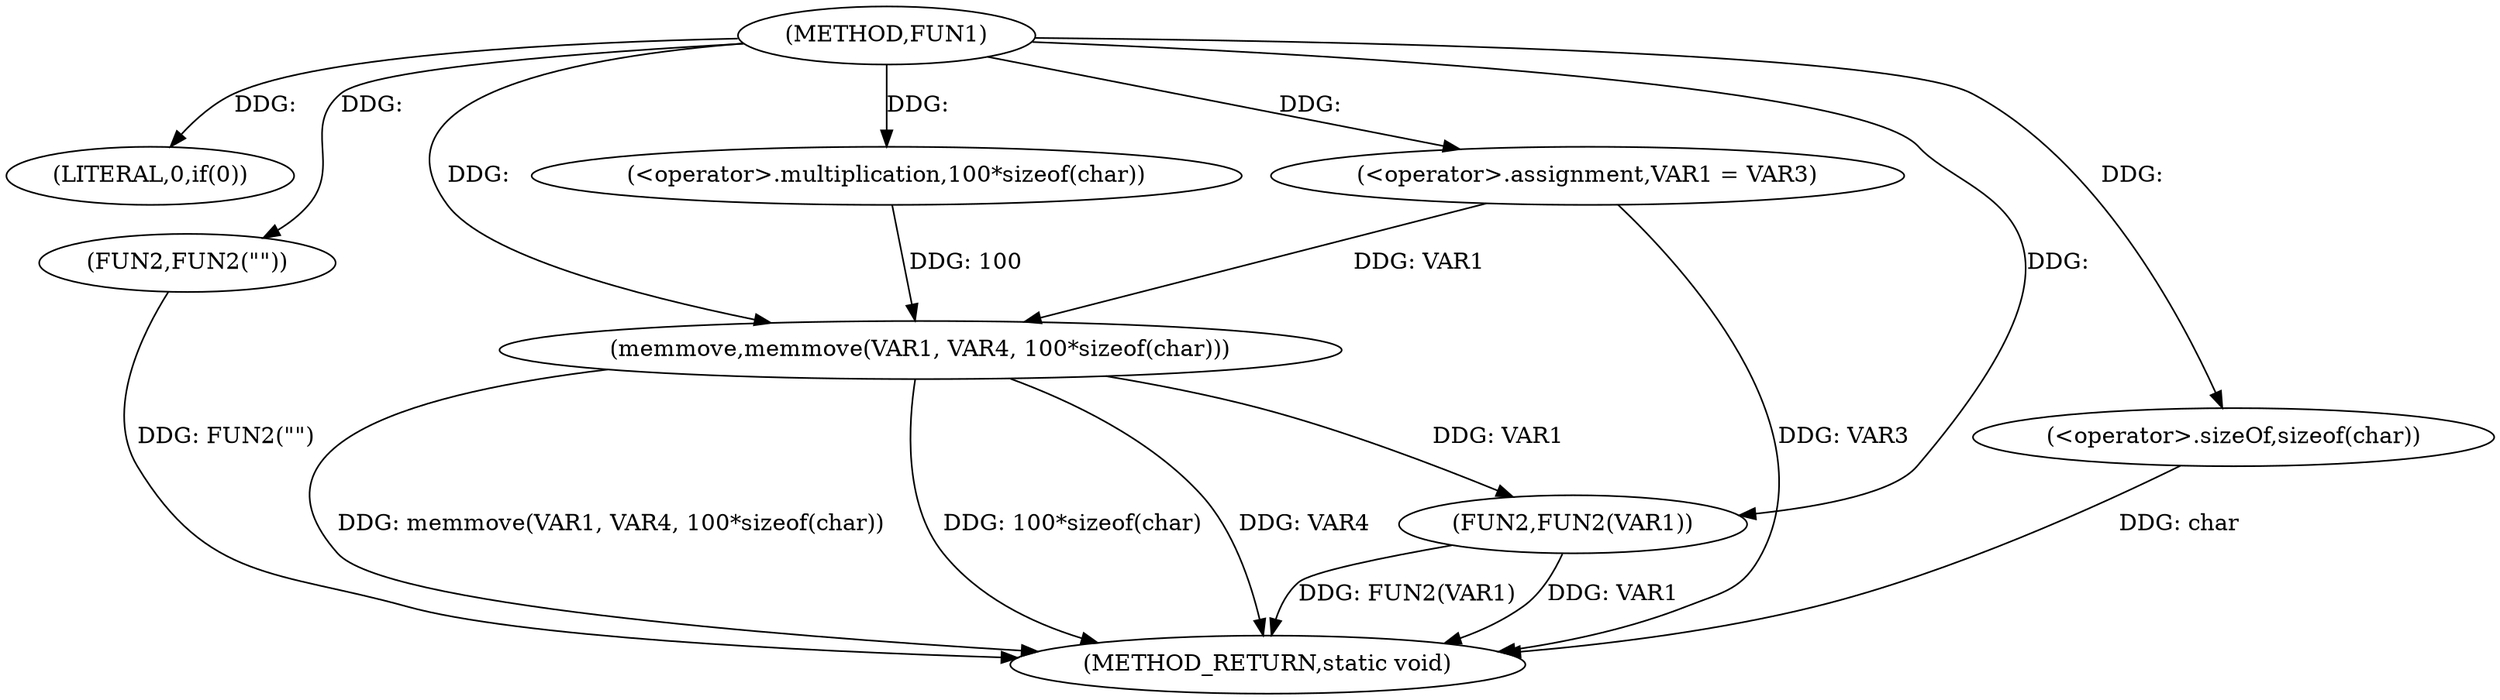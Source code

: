digraph FUN1 {  
"1000100" [label = "(METHOD,FUN1)" ]
"1000126" [label = "(METHOD_RETURN,static void)" ]
"1000106" [label = "(LITERAL,0,if(0))" ]
"1000108" [label = "(FUN2,FUN2(\"\"))" ]
"1000112" [label = "(<operator>.assignment,VAR1 = VAR3)" ]
"1000117" [label = "(memmove,memmove(VAR1, VAR4, 100*sizeof(char)))" ]
"1000120" [label = "(<operator>.multiplication,100*sizeof(char))" ]
"1000122" [label = "(<operator>.sizeOf,sizeof(char))" ]
"1000124" [label = "(FUN2,FUN2(VAR1))" ]
  "1000117" -> "1000126"  [ label = "DDG: memmove(VAR1, VAR4, 100*sizeof(char))"] 
  "1000124" -> "1000126"  [ label = "DDG: VAR1"] 
  "1000108" -> "1000126"  [ label = "DDG: FUN2(\"\")"] 
  "1000112" -> "1000126"  [ label = "DDG: VAR3"] 
  "1000122" -> "1000126"  [ label = "DDG: char"] 
  "1000117" -> "1000126"  [ label = "DDG: 100*sizeof(char)"] 
  "1000117" -> "1000126"  [ label = "DDG: VAR4"] 
  "1000124" -> "1000126"  [ label = "DDG: FUN2(VAR1)"] 
  "1000100" -> "1000106"  [ label = "DDG: "] 
  "1000100" -> "1000108"  [ label = "DDG: "] 
  "1000100" -> "1000112"  [ label = "DDG: "] 
  "1000112" -> "1000117"  [ label = "DDG: VAR1"] 
  "1000100" -> "1000117"  [ label = "DDG: "] 
  "1000120" -> "1000117"  [ label = "DDG: 100"] 
  "1000100" -> "1000120"  [ label = "DDG: "] 
  "1000100" -> "1000122"  [ label = "DDG: "] 
  "1000117" -> "1000124"  [ label = "DDG: VAR1"] 
  "1000100" -> "1000124"  [ label = "DDG: "] 
}
